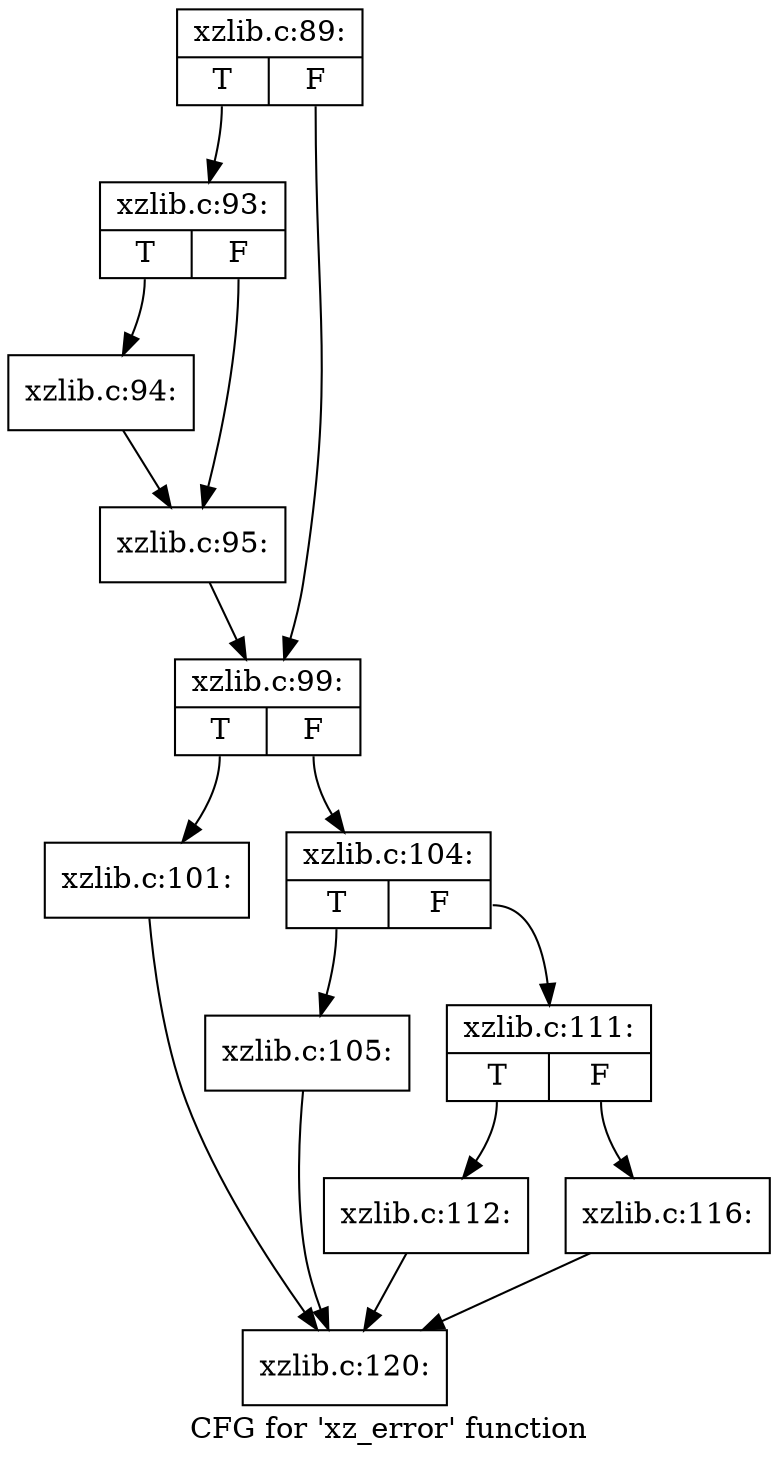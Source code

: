 digraph "CFG for 'xz_error' function" {
	label="CFG for 'xz_error' function";

	Node0x559901d05210 [shape=record,label="{xzlib.c:89:|{<s0>T|<s1>F}}"];
	Node0x559901d05210:s0 -> Node0x559901d06b20;
	Node0x559901d05210:s1 -> Node0x559901d06b70;
	Node0x559901d06b20 [shape=record,label="{xzlib.c:93:|{<s0>T|<s1>F}}"];
	Node0x559901d06b20:s0 -> Node0x559901d06fc0;
	Node0x559901d06b20:s1 -> Node0x559901d07010;
	Node0x559901d06fc0 [shape=record,label="{xzlib.c:94:}"];
	Node0x559901d06fc0 -> Node0x559901d07010;
	Node0x559901d07010 [shape=record,label="{xzlib.c:95:}"];
	Node0x559901d07010 -> Node0x559901d06b70;
	Node0x559901d06b70 [shape=record,label="{xzlib.c:99:|{<s0>T|<s1>F}}"];
	Node0x559901d06b70:s0 -> Node0x559901d07bd0;
	Node0x559901d06b70:s1 -> Node0x559901d07c20;
	Node0x559901d07bd0 [shape=record,label="{xzlib.c:101:}"];
	Node0x559901d07bd0 -> Node0x559901d03670;
	Node0x559901d07c20 [shape=record,label="{xzlib.c:104:|{<s0>T|<s1>F}}"];
	Node0x559901d07c20:s0 -> Node0x559901d07fd0;
	Node0x559901d07c20:s1 -> Node0x559901d08020;
	Node0x559901d07fd0 [shape=record,label="{xzlib.c:105:}"];
	Node0x559901d07fd0 -> Node0x559901d03670;
	Node0x559901d08020 [shape=record,label="{xzlib.c:111:|{<s0>T|<s1>F}}"];
	Node0x559901d08020:s0 -> Node0x559901d08770;
	Node0x559901d08020:s1 -> Node0x559901d087c0;
	Node0x559901d08770 [shape=record,label="{xzlib.c:112:}"];
	Node0x559901d08770 -> Node0x559901d03670;
	Node0x559901d087c0 [shape=record,label="{xzlib.c:116:}"];
	Node0x559901d087c0 -> Node0x559901d03670;
	Node0x559901d03670 [shape=record,label="{xzlib.c:120:}"];
}
